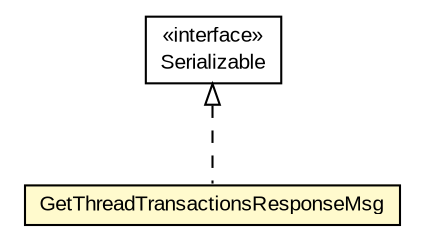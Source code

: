 #!/usr/local/bin/dot
#
# Class diagram 
# Generated by UMLGraph version R5_6-24-gf6e263 (http://www.umlgraph.org/)
#

digraph G {
	edge [fontname="arial",fontsize=10,labelfontname="arial",labelfontsize=10];
	node [fontname="arial",fontsize=10,shape=plaintext];
	nodesep=0.25;
	ranksep=0.5;
	// org.miloss.fgsms.services.interfaces.dataaccessservice.GetThreadTransactionsResponseMsg
	c251023 [label=<<table title="org.miloss.fgsms.services.interfaces.dataaccessservice.GetThreadTransactionsResponseMsg" border="0" cellborder="1" cellspacing="0" cellpadding="2" port="p" bgcolor="lemonChiffon" href="./GetThreadTransactionsResponseMsg.html">
		<tr><td><table border="0" cellspacing="0" cellpadding="1">
<tr><td align="center" balign="center"> GetThreadTransactionsResponseMsg </td></tr>
		</table></td></tr>
		</table>>, URL="./GetThreadTransactionsResponseMsg.html", fontname="arial", fontcolor="black", fontsize=10.0];
	//org.miloss.fgsms.services.interfaces.dataaccessservice.GetThreadTransactionsResponseMsg implements java.io.Serializable
	c251580:p -> c251023:p [dir=back,arrowtail=empty,style=dashed];
	// java.io.Serializable
	c251580 [label=<<table title="java.io.Serializable" border="0" cellborder="1" cellspacing="0" cellpadding="2" port="p" href="http://java.sun.com/j2se/1.4.2/docs/api/java/io/Serializable.html">
		<tr><td><table border="0" cellspacing="0" cellpadding="1">
<tr><td align="center" balign="center"> &#171;interface&#187; </td></tr>
<tr><td align="center" balign="center"> Serializable </td></tr>
		</table></td></tr>
		</table>>, URL="http://java.sun.com/j2se/1.4.2/docs/api/java/io/Serializable.html", fontname="arial", fontcolor="black", fontsize=10.0];
}

